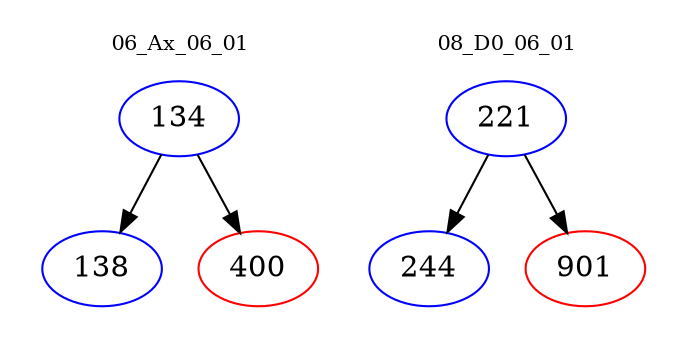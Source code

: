 digraph{
subgraph cluster_0 {
color = white
label = "06_Ax_06_01";
fontsize=10;
T0_134 [label="134", color="blue"]
T0_134 -> T0_138 [color="black"]
T0_138 [label="138", color="blue"]
T0_134 -> T0_400 [color="black"]
T0_400 [label="400", color="red"]
}
subgraph cluster_1 {
color = white
label = "08_D0_06_01";
fontsize=10;
T1_221 [label="221", color="blue"]
T1_221 -> T1_244 [color="black"]
T1_244 [label="244", color="blue"]
T1_221 -> T1_901 [color="black"]
T1_901 [label="901", color="red"]
}
}
